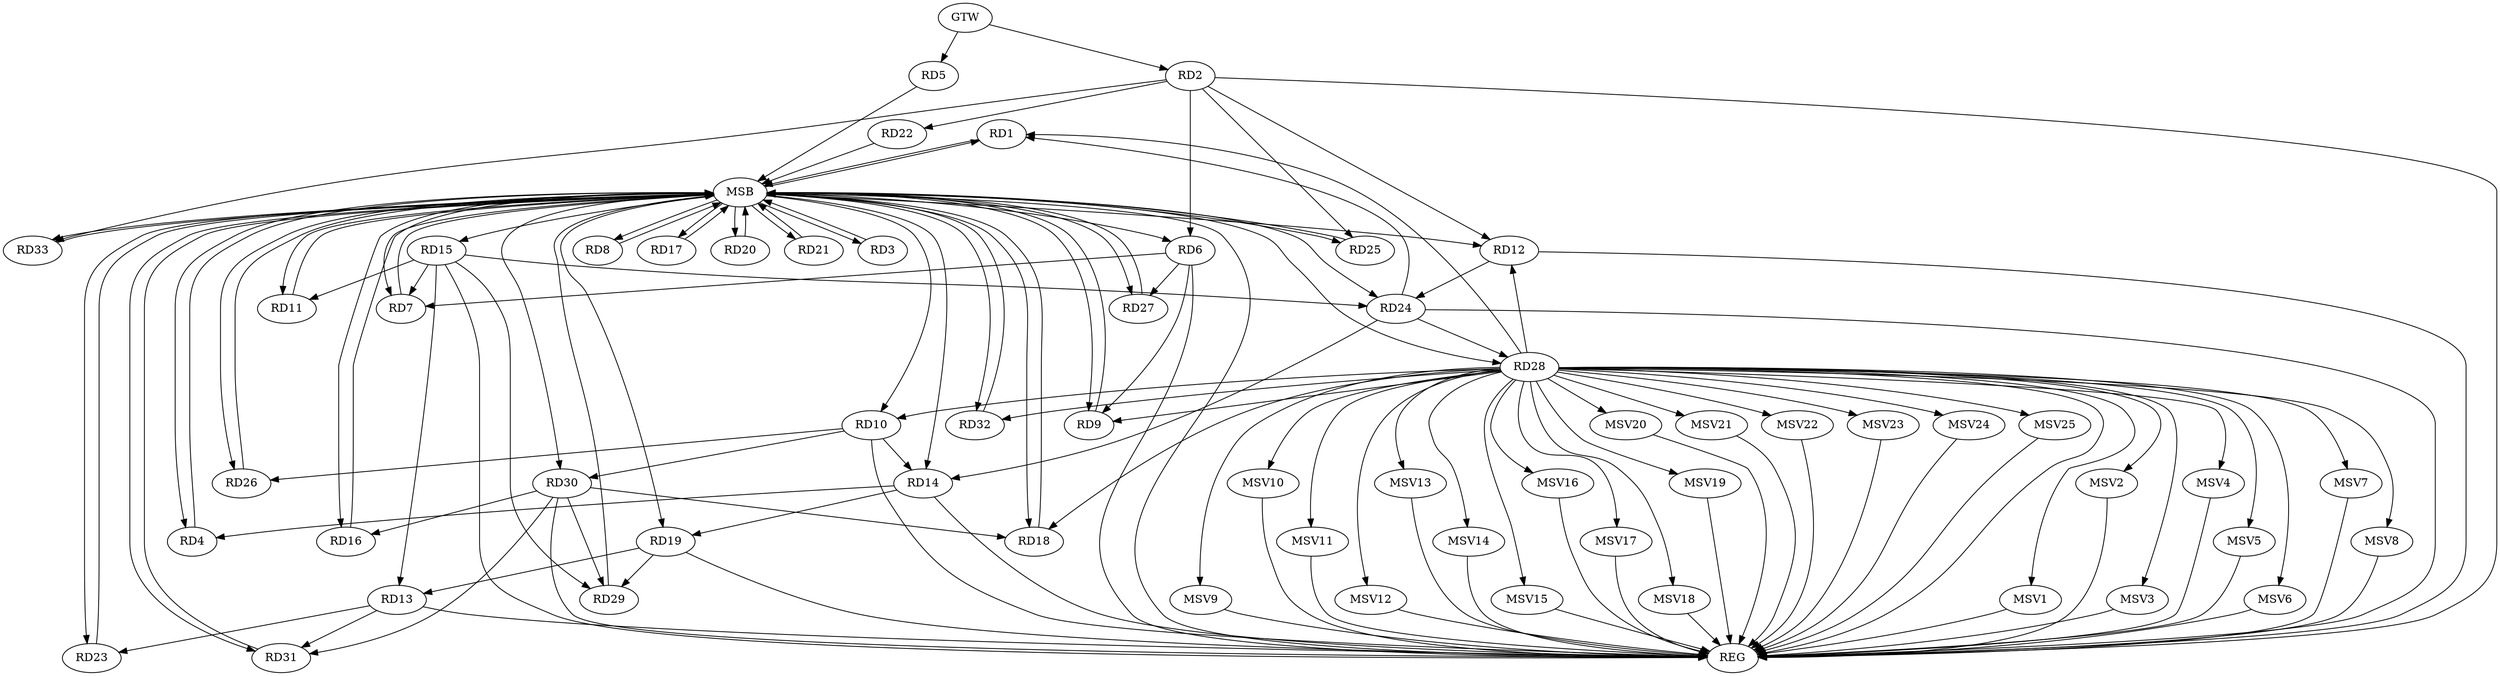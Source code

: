 strict digraph G {
  RD1 [ label="RD1" ];
  RD2 [ label="RD2" ];
  RD3 [ label="RD3" ];
  RD4 [ label="RD4" ];
  RD5 [ label="RD5" ];
  RD6 [ label="RD6" ];
  RD7 [ label="RD7" ];
  RD8 [ label="RD8" ];
  RD9 [ label="RD9" ];
  RD10 [ label="RD10" ];
  RD11 [ label="RD11" ];
  RD12 [ label="RD12" ];
  RD13 [ label="RD13" ];
  RD14 [ label="RD14" ];
  RD15 [ label="RD15" ];
  RD16 [ label="RD16" ];
  RD17 [ label="RD17" ];
  RD18 [ label="RD18" ];
  RD19 [ label="RD19" ];
  RD20 [ label="RD20" ];
  RD21 [ label="RD21" ];
  RD22 [ label="RD22" ];
  RD23 [ label="RD23" ];
  RD24 [ label="RD24" ];
  RD25 [ label="RD25" ];
  RD26 [ label="RD26" ];
  RD27 [ label="RD27" ];
  RD28 [ label="RD28" ];
  RD29 [ label="RD29" ];
  RD30 [ label="RD30" ];
  RD31 [ label="RD31" ];
  RD32 [ label="RD32" ];
  RD33 [ label="RD33" ];
  GTW [ label="GTW" ];
  REG [ label="REG" ];
  MSB [ label="MSB" ];
  MSV1 [ label="MSV1" ];
  MSV2 [ label="MSV2" ];
  MSV3 [ label="MSV3" ];
  MSV4 [ label="MSV4" ];
  MSV5 [ label="MSV5" ];
  MSV6 [ label="MSV6" ];
  MSV7 [ label="MSV7" ];
  MSV8 [ label="MSV8" ];
  MSV9 [ label="MSV9" ];
  MSV10 [ label="MSV10" ];
  MSV11 [ label="MSV11" ];
  MSV12 [ label="MSV12" ];
  MSV13 [ label="MSV13" ];
  MSV14 [ label="MSV14" ];
  MSV15 [ label="MSV15" ];
  MSV16 [ label="MSV16" ];
  MSV17 [ label="MSV17" ];
  MSV18 [ label="MSV18" ];
  MSV19 [ label="MSV19" ];
  MSV20 [ label="MSV20" ];
  MSV21 [ label="MSV21" ];
  MSV22 [ label="MSV22" ];
  MSV23 [ label="MSV23" ];
  MSV24 [ label="MSV24" ];
  MSV25 [ label="MSV25" ];
  RD24 -> RD1;
  RD28 -> RD1;
  RD2 -> RD6;
  RD2 -> RD12;
  RD2 -> RD22;
  RD2 -> RD25;
  RD2 -> RD33;
  RD14 -> RD4;
  RD6 -> RD7;
  RD6 -> RD9;
  RD6 -> RD27;
  RD15 -> RD7;
  RD28 -> RD9;
  RD10 -> RD14;
  RD10 -> RD26;
  RD28 -> RD10;
  RD10 -> RD30;
  RD15 -> RD11;
  RD12 -> RD24;
  RD28 -> RD12;
  RD15 -> RD13;
  RD19 -> RD13;
  RD13 -> RD23;
  RD13 -> RD31;
  RD14 -> RD19;
  RD24 -> RD14;
  RD15 -> RD24;
  RD15 -> RD29;
  RD30 -> RD16;
  RD28 -> RD18;
  RD30 -> RD18;
  RD19 -> RD29;
  RD24 -> RD28;
  RD28 -> RD32;
  RD30 -> RD29;
  RD30 -> RD31;
  GTW -> RD2;
  GTW -> RD5;
  RD2 -> REG;
  RD6 -> REG;
  RD10 -> REG;
  RD12 -> REG;
  RD13 -> REG;
  RD14 -> REG;
  RD15 -> REG;
  RD19 -> REG;
  RD24 -> REG;
  RD28 -> REG;
  RD30 -> REG;
  RD1 -> MSB;
  MSB -> REG;
  RD3 -> MSB;
  MSB -> RD20;
  RD4 -> MSB;
  MSB -> RD18;
  MSB -> RD26;
  MSB -> RD30;
  MSB -> RD31;
  RD5 -> MSB;
  MSB -> RD1;
  RD7 -> MSB;
  MSB -> RD12;
  MSB -> RD16;
  MSB -> RD27;
  MSB -> RD28;
  RD8 -> MSB;
  MSB -> RD3;
  MSB -> RD25;
  RD9 -> MSB;
  RD11 -> MSB;
  MSB -> RD7;
  MSB -> RD8;
  MSB -> RD10;
  MSB -> RD33;
  RD16 -> MSB;
  MSB -> RD6;
  RD17 -> MSB;
  MSB -> RD15;
  RD18 -> MSB;
  RD20 -> MSB;
  MSB -> RD24;
  RD21 -> MSB;
  MSB -> RD4;
  MSB -> RD14;
  MSB -> RD17;
  MSB -> RD19;
  RD22 -> MSB;
  MSB -> RD21;
  MSB -> RD23;
  RD23 -> MSB;
  MSB -> RD32;
  RD25 -> MSB;
  MSB -> RD11;
  RD26 -> MSB;
  RD27 -> MSB;
  RD29 -> MSB;
  RD31 -> MSB;
  RD32 -> MSB;
  MSB -> RD9;
  RD33 -> MSB;
  RD28 -> MSV1;
  RD28 -> MSV2;
  RD28 -> MSV3;
  RD28 -> MSV4;
  RD28 -> MSV5;
  MSV1 -> REG;
  MSV2 -> REG;
  MSV3 -> REG;
  MSV4 -> REG;
  MSV5 -> REG;
  RD28 -> MSV6;
  MSV6 -> REG;
  RD28 -> MSV7;
  MSV7 -> REG;
  RD28 -> MSV8;
  RD28 -> MSV9;
  MSV8 -> REG;
  MSV9 -> REG;
  RD28 -> MSV10;
  RD28 -> MSV11;
  MSV10 -> REG;
  MSV11 -> REG;
  RD28 -> MSV12;
  MSV12 -> REG;
  RD28 -> MSV13;
  RD28 -> MSV14;
  MSV13 -> REG;
  MSV14 -> REG;
  RD28 -> MSV15;
  RD28 -> MSV16;
  RD28 -> MSV17;
  RD28 -> MSV18;
  MSV15 -> REG;
  MSV16 -> REG;
  MSV17 -> REG;
  MSV18 -> REG;
  RD28 -> MSV19;
  MSV19 -> REG;
  RD28 -> MSV20;
  RD28 -> MSV21;
  RD28 -> MSV22;
  RD28 -> MSV23;
  RD28 -> MSV24;
  RD28 -> MSV25;
  MSV20 -> REG;
  MSV21 -> REG;
  MSV22 -> REG;
  MSV23 -> REG;
  MSV24 -> REG;
  MSV25 -> REG;
}
